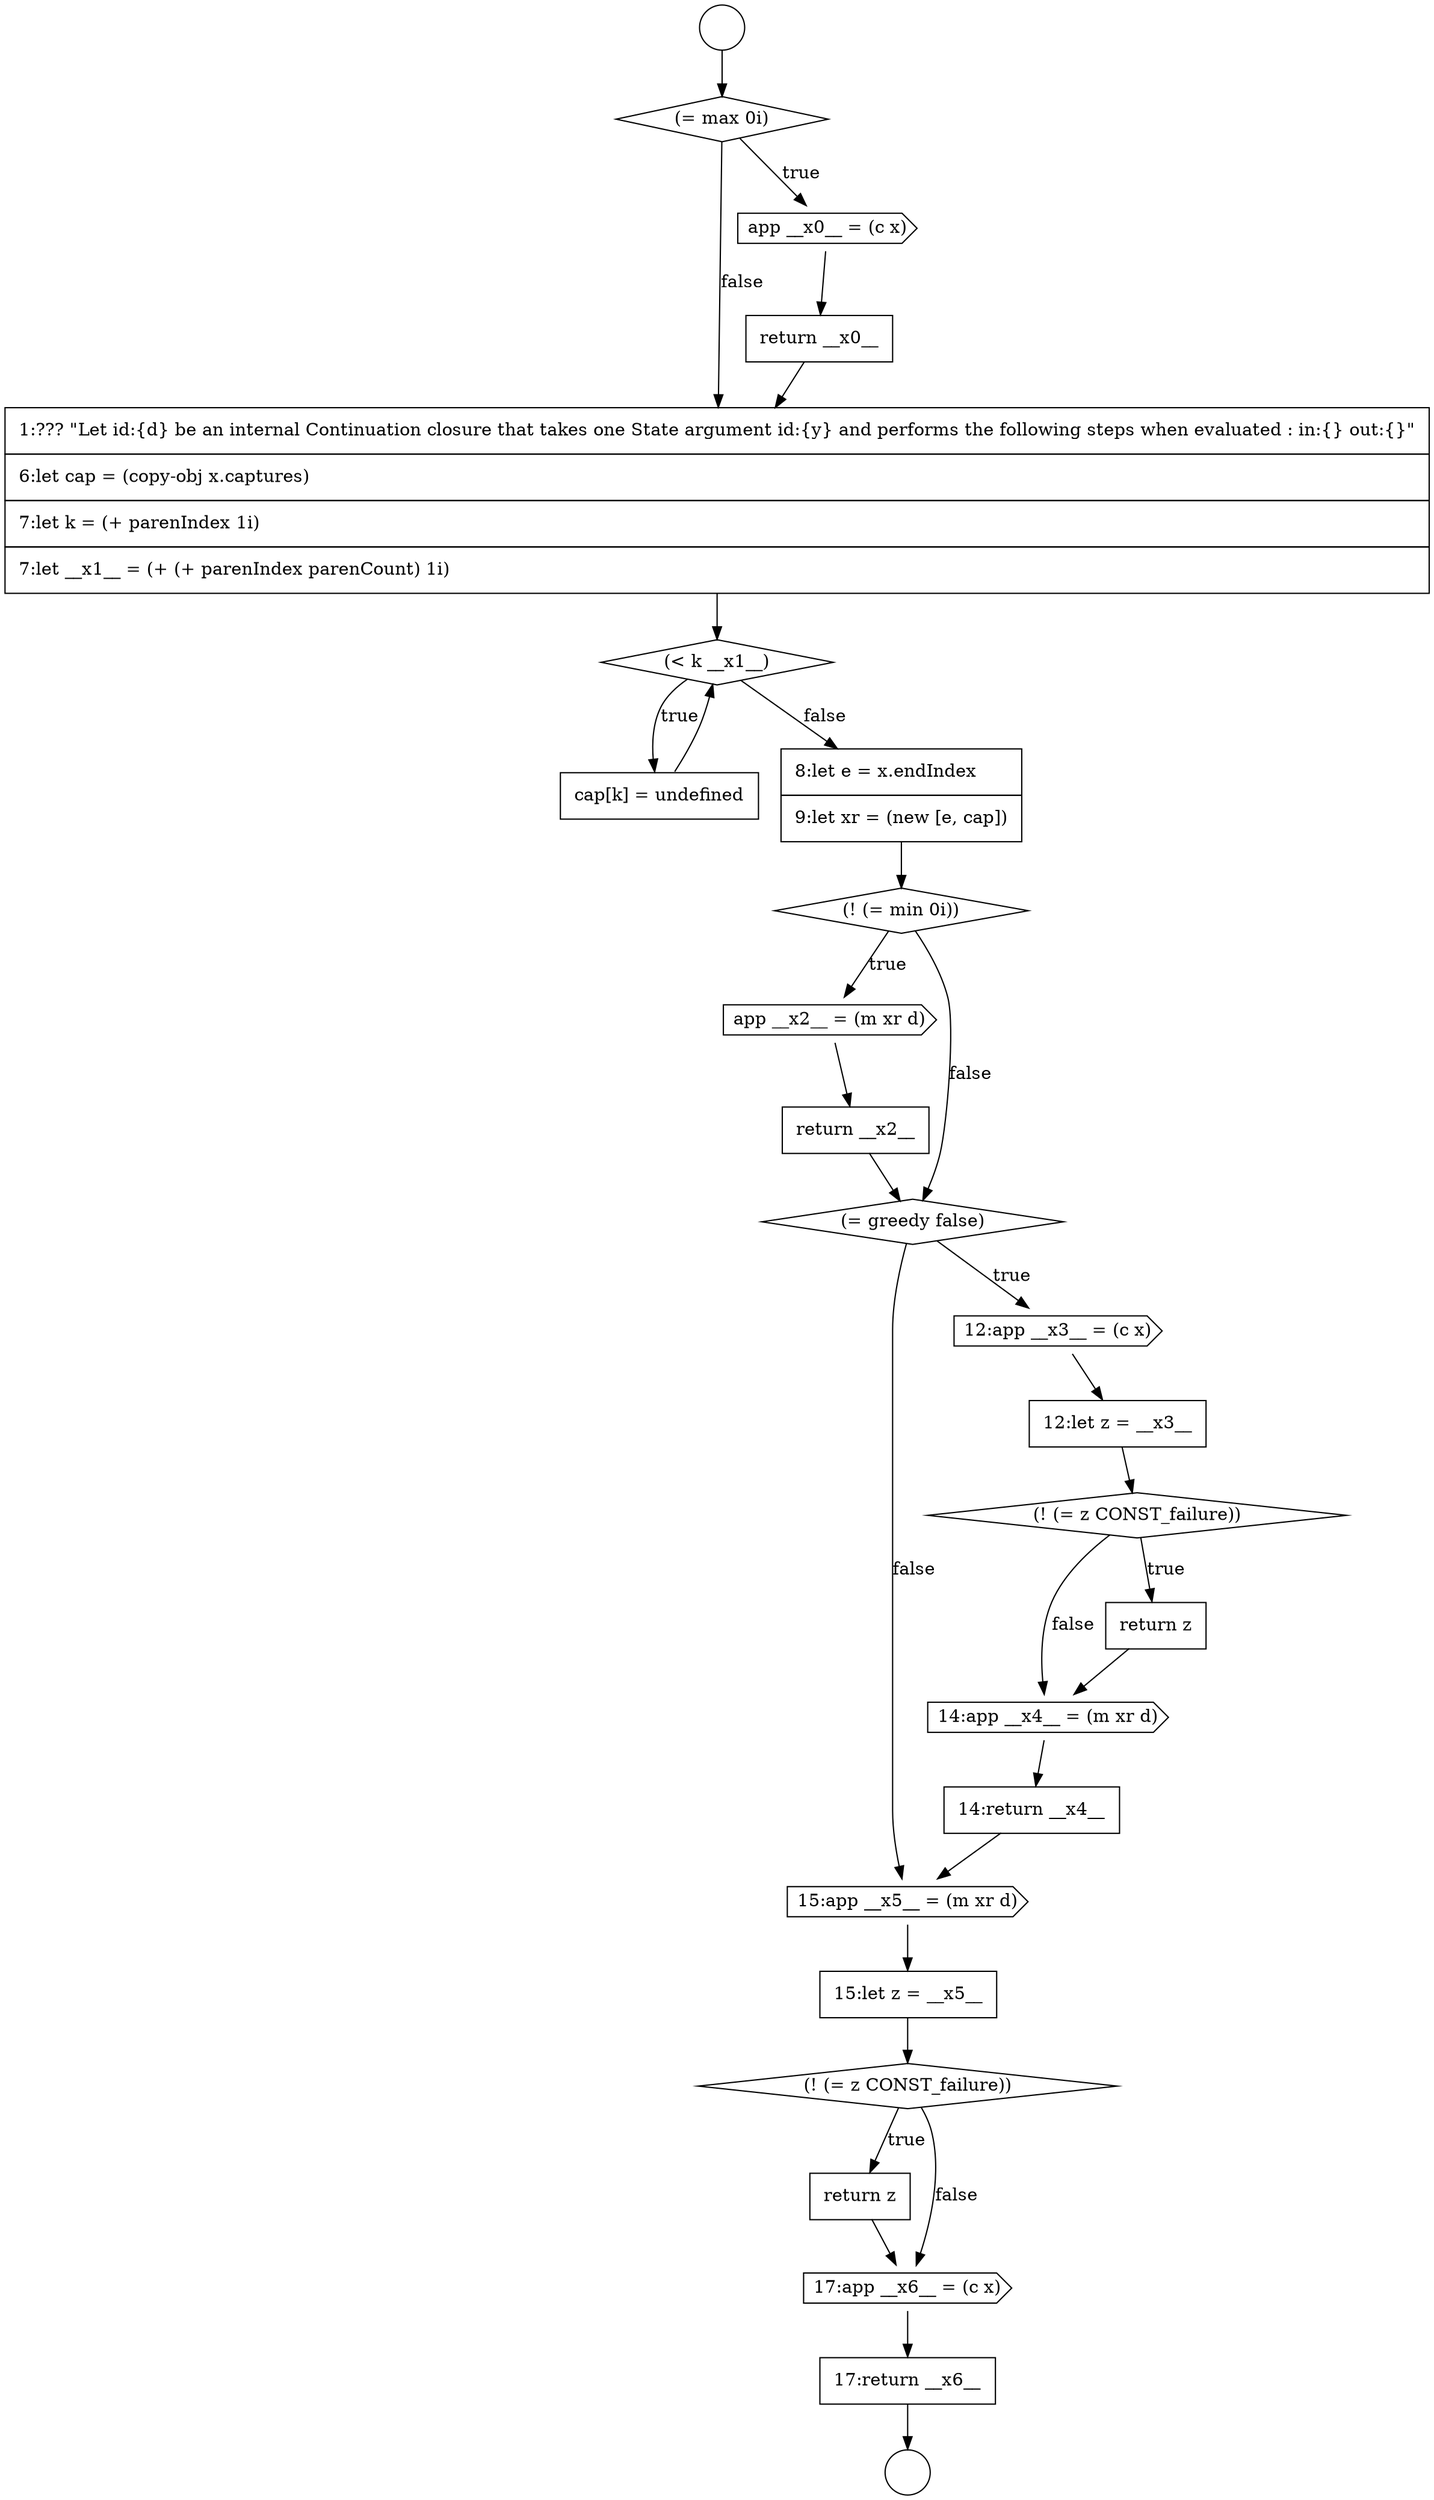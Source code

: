 digraph {
  node13516 [shape=circle label=" " color="black" fillcolor="white" style=filled]
  node13521 [shape=none, margin=0, label=<<font color="black">
    <table border="0" cellborder="1" cellspacing="0" cellpadding="10">
      <tr><td align="left">1:??? &quot;Let id:{d} be an internal Continuation closure that takes one State argument id:{y} and performs the following steps when evaluated : in:{} out:{}&quot;</td></tr>
      <tr><td align="left">6:let cap = (copy-obj x.captures)</td></tr>
      <tr><td align="left">7:let k = (+ parenIndex 1i)</td></tr>
      <tr><td align="left">7:let __x1__ = (+ (+ parenIndex parenCount) 1i)</td></tr>
    </table>
  </font>> color="black" fillcolor="white" style=filled]
  node13522 [shape=diamond, label=<<font color="black">(&lt; k __x1__)</font>> color="black" fillcolor="white" style=filled]
  node13531 [shape=diamond, label=<<font color="black">(! (= z CONST_failure))</font>> color="black" fillcolor="white" style=filled]
  node13523 [shape=none, margin=0, label=<<font color="black">
    <table border="0" cellborder="1" cellspacing="0" cellpadding="10">
      <tr><td align="left">cap[k] = undefined</td></tr>
    </table>
  </font>> color="black" fillcolor="white" style=filled]
  node13517 [shape=circle label=" " color="black" fillcolor="white" style=filled]
  node13520 [shape=none, margin=0, label=<<font color="black">
    <table border="0" cellborder="1" cellspacing="0" cellpadding="10">
      <tr><td align="left">return __x0__</td></tr>
    </table>
  </font>> color="black" fillcolor="white" style=filled]
  node13525 [shape=diamond, label=<<font color="black">(! (= min 0i))</font>> color="black" fillcolor="white" style=filled]
  node13538 [shape=none, margin=0, label=<<font color="black">
    <table border="0" cellborder="1" cellspacing="0" cellpadding="10">
      <tr><td align="left">return z</td></tr>
    </table>
  </font>> color="black" fillcolor="white" style=filled]
  node13533 [shape=cds, label=<<font color="black">14:app __x4__ = (m xr d)</font>> color="black" fillcolor="white" style=filled]
  node13526 [shape=cds, label=<<font color="black">app __x2__ = (m xr d)</font>> color="black" fillcolor="white" style=filled]
  node13532 [shape=none, margin=0, label=<<font color="black">
    <table border="0" cellborder="1" cellspacing="0" cellpadding="10">
      <tr><td align="left">return z</td></tr>
    </table>
  </font>> color="black" fillcolor="white" style=filled]
  node13519 [shape=cds, label=<<font color="black">app __x0__ = (c x)</font>> color="black" fillcolor="white" style=filled]
  node13536 [shape=none, margin=0, label=<<font color="black">
    <table border="0" cellborder="1" cellspacing="0" cellpadding="10">
      <tr><td align="left">15:let z = __x5__</td></tr>
    </table>
  </font>> color="black" fillcolor="white" style=filled]
  node13530 [shape=none, margin=0, label=<<font color="black">
    <table border="0" cellborder="1" cellspacing="0" cellpadding="10">
      <tr><td align="left">12:let z = __x3__</td></tr>
    </table>
  </font>> color="black" fillcolor="white" style=filled]
  node13527 [shape=none, margin=0, label=<<font color="black">
    <table border="0" cellborder="1" cellspacing="0" cellpadding="10">
      <tr><td align="left">return __x2__</td></tr>
    </table>
  </font>> color="black" fillcolor="white" style=filled]
  node13539 [shape=cds, label=<<font color="black">17:app __x6__ = (c x)</font>> color="black" fillcolor="white" style=filled]
  node13518 [shape=diamond, label=<<font color="black">(= max 0i)</font>> color="black" fillcolor="white" style=filled]
  node13535 [shape=cds, label=<<font color="black">15:app __x5__ = (m xr d)</font>> color="black" fillcolor="white" style=filled]
  node13529 [shape=cds, label=<<font color="black">12:app __x3__ = (c x)</font>> color="black" fillcolor="white" style=filled]
  node13528 [shape=diamond, label=<<font color="black">(= greedy false)</font>> color="black" fillcolor="white" style=filled]
  node13540 [shape=none, margin=0, label=<<font color="black">
    <table border="0" cellborder="1" cellspacing="0" cellpadding="10">
      <tr><td align="left">17:return __x6__</td></tr>
    </table>
  </font>> color="black" fillcolor="white" style=filled]
  node13524 [shape=none, margin=0, label=<<font color="black">
    <table border="0" cellborder="1" cellspacing="0" cellpadding="10">
      <tr><td align="left">8:let e = x.endIndex</td></tr>
      <tr><td align="left">9:let xr = (new [e, cap])</td></tr>
    </table>
  </font>> color="black" fillcolor="white" style=filled]
  node13534 [shape=none, margin=0, label=<<font color="black">
    <table border="0" cellborder="1" cellspacing="0" cellpadding="10">
      <tr><td align="left">14:return __x4__</td></tr>
    </table>
  </font>> color="black" fillcolor="white" style=filled]
  node13537 [shape=diamond, label=<<font color="black">(! (= z CONST_failure))</font>> color="black" fillcolor="white" style=filled]
  node13520 -> node13521 [ color="black"]
  node13538 -> node13539 [ color="black"]
  node13533 -> node13534 [ color="black"]
  node13540 -> node13517 [ color="black"]
  node13525 -> node13526 [label=<<font color="black">true</font>> color="black"]
  node13525 -> node13528 [label=<<font color="black">false</font>> color="black"]
  node13534 -> node13535 [ color="black"]
  node13518 -> node13519 [label=<<font color="black">true</font>> color="black"]
  node13518 -> node13521 [label=<<font color="black">false</font>> color="black"]
  node13527 -> node13528 [ color="black"]
  node13522 -> node13523 [label=<<font color="black">true</font>> color="black"]
  node13522 -> node13524 [label=<<font color="black">false</font>> color="black"]
  node13526 -> node13527 [ color="black"]
  node13531 -> node13532 [label=<<font color="black">true</font>> color="black"]
  node13531 -> node13533 [label=<<font color="black">false</font>> color="black"]
  node13519 -> node13520 [ color="black"]
  node13539 -> node13540 [ color="black"]
  node13530 -> node13531 [ color="black"]
  node13524 -> node13525 [ color="black"]
  node13535 -> node13536 [ color="black"]
  node13528 -> node13529 [label=<<font color="black">true</font>> color="black"]
  node13528 -> node13535 [label=<<font color="black">false</font>> color="black"]
  node13537 -> node13538 [label=<<font color="black">true</font>> color="black"]
  node13537 -> node13539 [label=<<font color="black">false</font>> color="black"]
  node13532 -> node13533 [ color="black"]
  node13523 -> node13522 [ color="black"]
  node13536 -> node13537 [ color="black"]
  node13516 -> node13518 [ color="black"]
  node13521 -> node13522 [ color="black"]
  node13529 -> node13530 [ color="black"]
}
